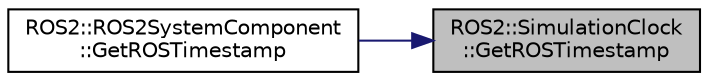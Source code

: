 digraph "ROS2::SimulationClock::GetROSTimestamp"
{
 // LATEX_PDF_SIZE
  edge [fontname="Helvetica",fontsize="10",labelfontname="Helvetica",labelfontsize="10"];
  node [fontname="Helvetica",fontsize="10",shape=record];
  rankdir="RL";
  Node1 [label="ROS2::SimulationClock\l::GetROSTimestamp",height=0.2,width=0.4,color="black", fillcolor="grey75", style="filled", fontcolor="black",tooltip=" "];
  Node1 -> Node2 [dir="back",color="midnightblue",fontsize="10",style="solid",fontname="Helvetica"];
  Node2 [label="ROS2::ROS2SystemComponent\l::GetROSTimestamp",height=0.2,width=0.4,color="black", fillcolor="white", style="filled",URL="$class_r_o_s2_1_1_r_o_s2_system_component.html#ae4540647aaaf316f407d31437c01c433",tooltip=" "];
}
